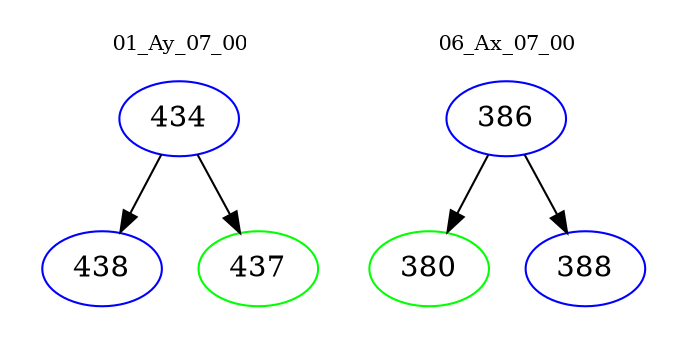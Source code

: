 digraph{
subgraph cluster_0 {
color = white
label = "01_Ay_07_00";
fontsize=10;
T0_434 [label="434", color="blue"]
T0_434 -> T0_438 [color="black"]
T0_438 [label="438", color="blue"]
T0_434 -> T0_437 [color="black"]
T0_437 [label="437", color="green"]
}
subgraph cluster_1 {
color = white
label = "06_Ax_07_00";
fontsize=10;
T1_386 [label="386", color="blue"]
T1_386 -> T1_380 [color="black"]
T1_380 [label="380", color="green"]
T1_386 -> T1_388 [color="black"]
T1_388 [label="388", color="blue"]
}
}
